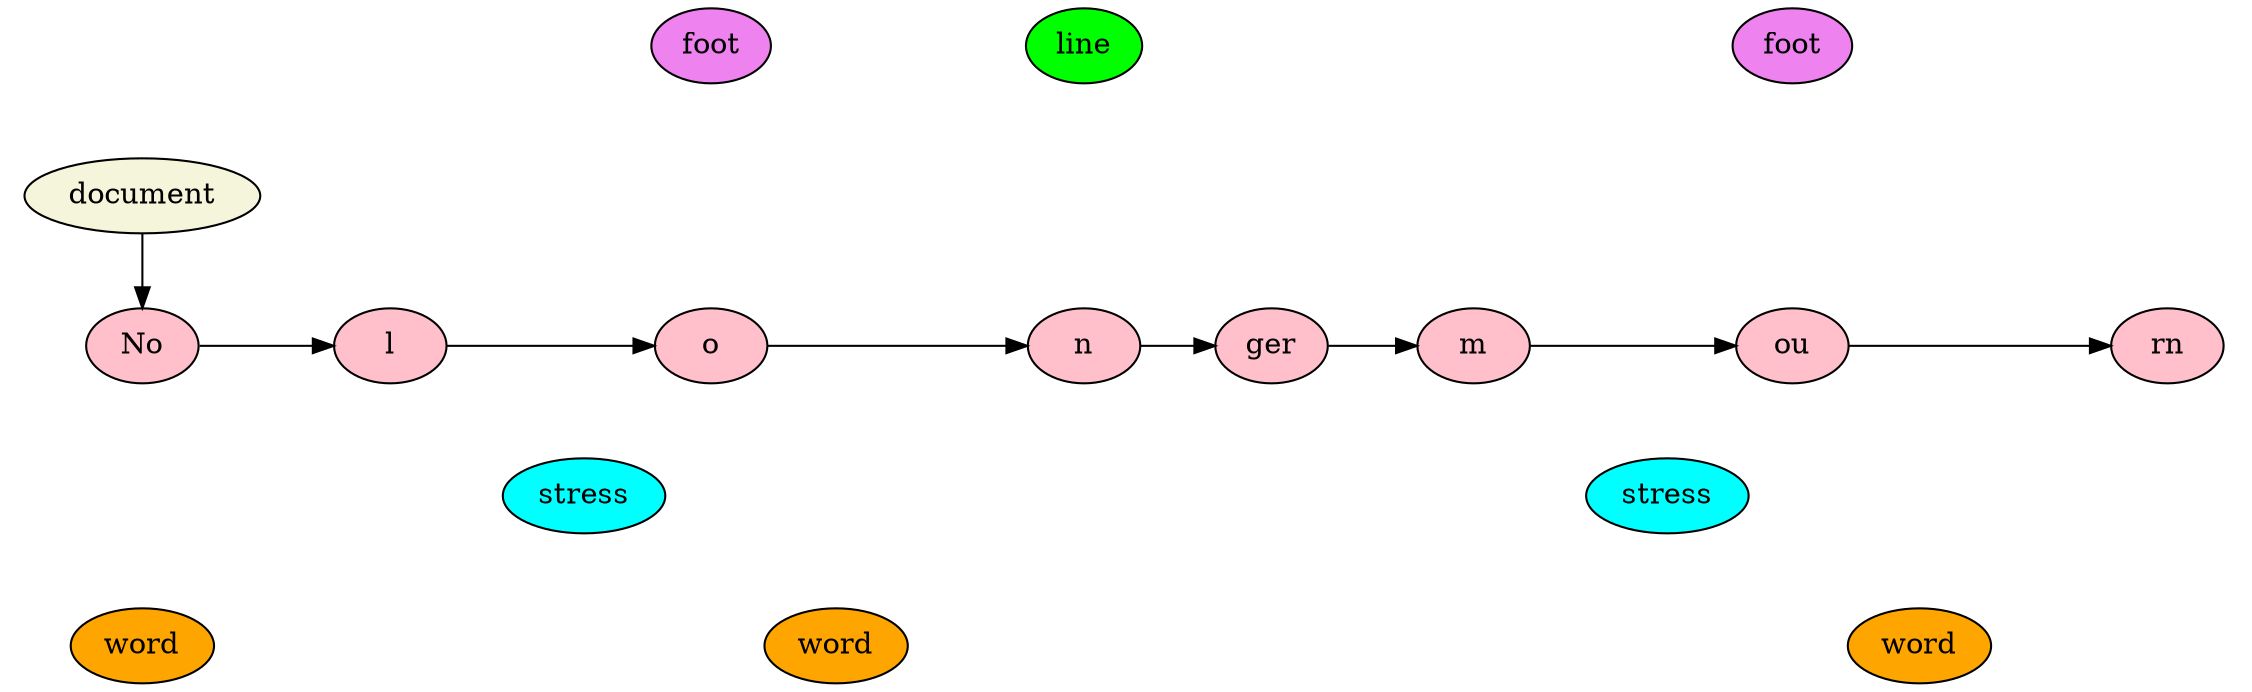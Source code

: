 digraph G {
	{ node [rank=same]; top1[style=invis]; top2[style=invis]; foot1[label=foot, style=filled, fillcolor=violet]; line[style=filled, fillcolor="#00ff00"]; top4[style=invis]; top7[style=invis]; foot2[label=foot, style=filled, fillcolor=violet]; top6[style=invis];}
	top1 -> top2 -> foot1 -> line -> top7 -> top4 -> foot2 -> top6 [constraint=false, style=invis]
	{ node [rank = same]; document[fillcolor=beige, style=filled]; fake1[style=invis]; fake2[style=invis]; null[style=invis]; fake15[style=invis]; fake3[style=invis][style=invis]; fake4[style=invis]; fake5[style=invis];}
	top1 -> document[style=invis]
	top2 -> fake1[style=invis]
	foot1 -> fake2[style=invis]
	line -> null[style=invis]
	top4 -> fake3[style=invis]
	foot2 -> fake4[style=invis]
	top6 -> fake5[style=invis]
	top7 -> fake15[style=invis]
	{ node [rank=same, style=filled, fillcolor=pink]; No; l; o; n; ger; m; ou; rn;}
	document -> fake1 -> fake2 -> null -> fake15 -> fake3 -> fake4 -> fake5 [constraint=false, style=invis]
	document -> No
	fake1 -> l[style=invis]
	fake2 -> o[style=invis]
	null -> n[style=invis]
	fake3 -> m[style=invis]
	fake4 -> ou[style=invis]
	fake5 -> rn[style=invis]
	fake15 -> ger[style=invis]
	No -> l -> o -> n -> ger -> m -> ou -> rn [constraint=false, minlen=2]
	{ node [rank=same]; wordplace1[style=invis]; fake6[style=invis]; stress2[style=filled, fillcolor=cyan, label=stress]; wordplace2[style=invis]; fake7[style=invis]; fake8[style=invis]; stress3[style=filled, fillcolor=cyan, label=stress]; wordplace3[style=invis]; fake9[style=invis]}
	{ node [rank=same]; word1[style=filled, fillcolor=orange, label=word]; fake10[style=invis]; word2[style=filled, fillcolor=orange, label=word]; fake13[style=invis]; fake14[style=invis]; word3[style=filled, fillcolor=orange, label=word]}
	No -> wordplace1[style=invis]
	l -> fake6[style=invis]
	o -> stress2[style=invis]
	o -> wordplace2[style=invis]
	n -> fake7[style=invis]
	m -> fake8[style=invis]
	ou -> stress3[style=invis]
	ou -> wordplace3[style=invis]
	rn -> fake9[style=invis]
	wordplace1 -> word1[style=invis]
	fake6 -> fake10[style=invis]
	wordplace2 -> word2[style=invis]
	fake7 -> fake13[style=invis]
	fake8 -> fake14[style=invis]
	wordplace3 -> word3[style=invis]
}